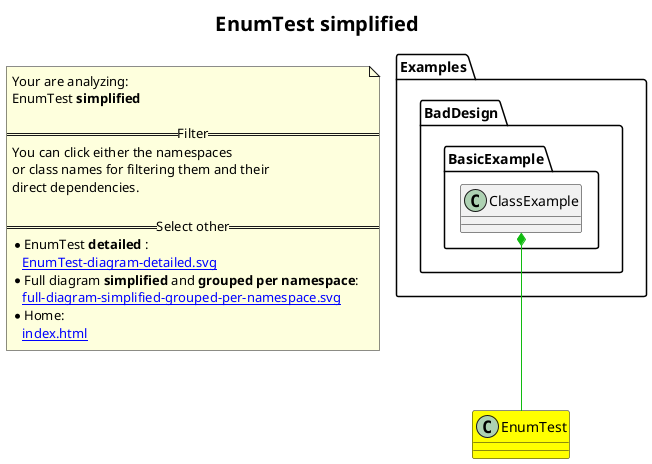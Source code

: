 @startuml
skinparam linetype ortho
title <size:20>EnumTest **simplified** </size>
note "Your are analyzing:\nEnumTest **simplified** \n\n==Filter==\nYou can click either the namespaces \nor class names for filtering them and their\ndirect dependencies.\n\n==Select other==\n* EnumTest **detailed** :\n   [[EnumTest-diagram-detailed.svg]]\n* Full diagram **simplified** and **grouped per namespace**:\n   [[full-diagram-simplified-grouped-per-namespace.svg]]\n* Home:\n   [[index.html]]" as FloatingNote
class EnumTest [[EnumTest-diagram-simplified.svg]] #yellow {
}
    class Examples.BadDesign.BasicExample.ClassExample [[Examples.BadDesign.BasicExample.ClassExample-diagram-simplified.svg]]  {
    }
 ' *************************************** 
 ' *************************************** 
 ' *************************************** 
' Class relations extracted from namespace:
' 
' Class relations extracted from namespace:
' Examples.BadDesign.BasicExample
Examples.BadDesign.BasicExample.ClassExample *-[#10BB10]- EnumTest 
@enduml